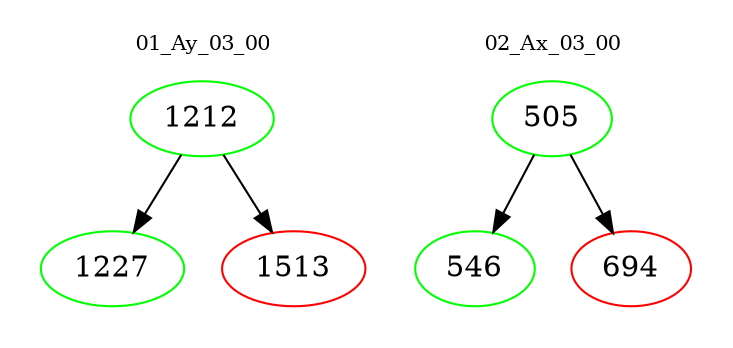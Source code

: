 digraph{
subgraph cluster_0 {
color = white
label = "01_Ay_03_00";
fontsize=10;
T0_1212 [label="1212", color="green"]
T0_1212 -> T0_1227 [color="black"]
T0_1227 [label="1227", color="green"]
T0_1212 -> T0_1513 [color="black"]
T0_1513 [label="1513", color="red"]
}
subgraph cluster_1 {
color = white
label = "02_Ax_03_00";
fontsize=10;
T1_505 [label="505", color="green"]
T1_505 -> T1_546 [color="black"]
T1_546 [label="546", color="green"]
T1_505 -> T1_694 [color="black"]
T1_694 [label="694", color="red"]
}
}
